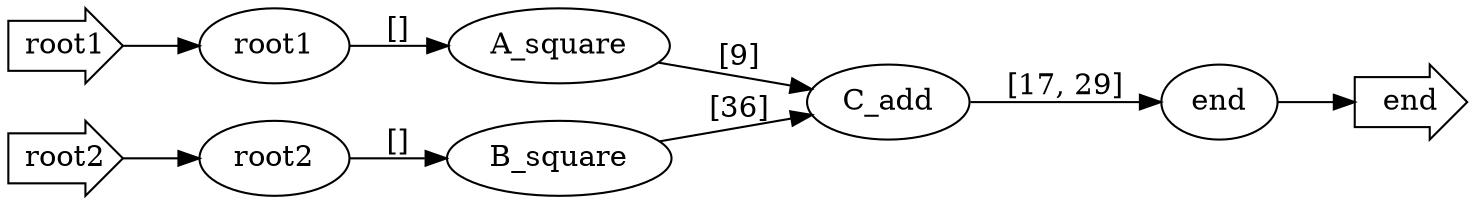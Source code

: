 

digraph G {
 rankdir=LR;
 root1[shape=rarrow];
 root1 -> n_0;
 root2[shape=rarrow];
 root2 -> n_1;
 end[shape=rarrow];
 n_2 -> end;
 n_0[label="root1"];
 n_1[label="root2"];
 n_2[label="end"];
 n_3[label="A_square"];
 n_4[label="B_square"];
 n_5[label="C_add"];
 n_0 -> n_3[label="[]"];
 n_1 -> n_4[label="[]"];
 n_3 -> n_5[label="[9]"];
 n_4 -> n_5[label="[36]"];
 n_5 -> n_2[label="[17, 29]"];
}